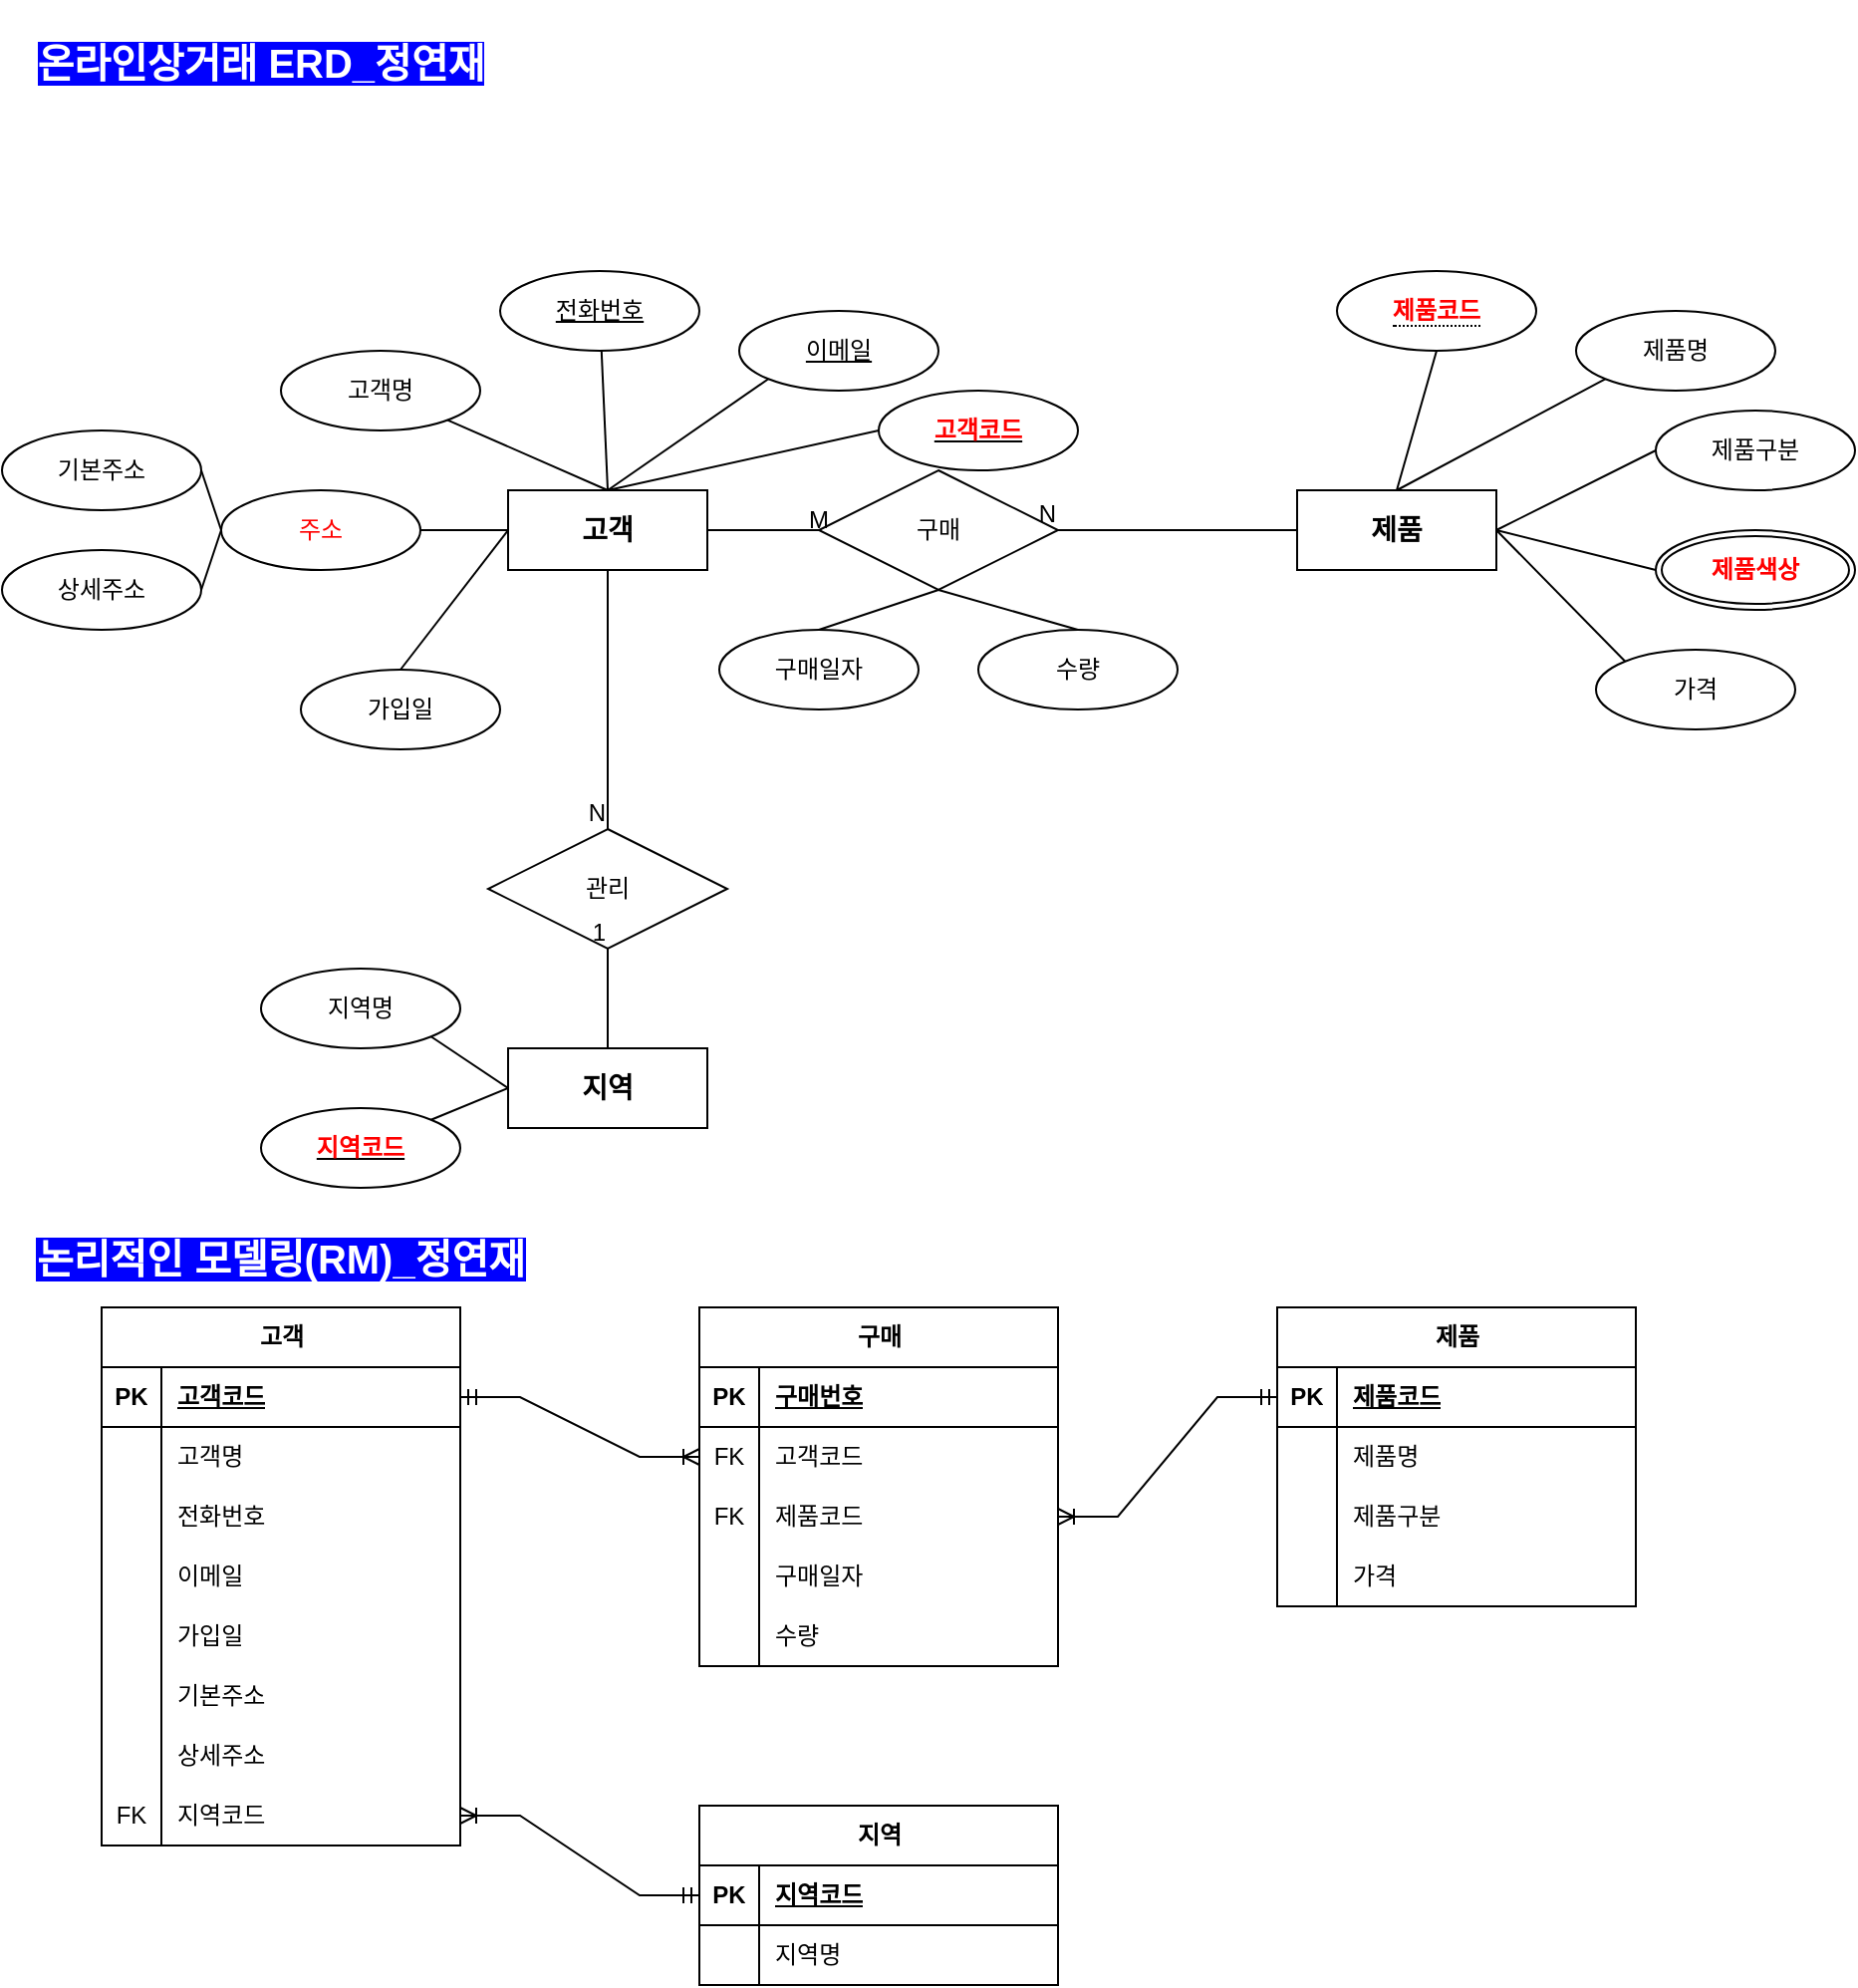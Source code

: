 <mxfile version="22.1.16" type="github">
  <diagram name="페이지-1" id="W0HY6kWPY_1lT_Q2Txw5">
    <mxGraphModel dx="1252" dy="600" grid="1" gridSize="10" guides="1" tooltips="1" connect="1" arrows="1" fold="1" page="1" pageScale="1" pageWidth="827" pageHeight="1169" math="0" shadow="0">
      <root>
        <mxCell id="0" />
        <mxCell id="1" parent="0" />
        <mxCell id="Z0NAfCsCloOLfnVxOBBv-1" value="&lt;b&gt;&lt;font style=&quot;font-size: 14px;&quot;&gt;고객&lt;/font&gt;&lt;/b&gt;" style="whiteSpace=wrap;html=1;align=center;" parent="1" vertex="1">
          <mxGeometry x="264" y="320" width="100" height="40" as="geometry" />
        </mxCell>
        <mxCell id="Z0NAfCsCloOLfnVxOBBv-2" value="상세주소" style="ellipse;whiteSpace=wrap;html=1;align=center;" parent="1" vertex="1">
          <mxGeometry x="10" y="350" width="100" height="40" as="geometry" />
        </mxCell>
        <mxCell id="Z0NAfCsCloOLfnVxOBBv-4" value="고객명" style="ellipse;whiteSpace=wrap;html=1;align=center;" parent="1" vertex="1">
          <mxGeometry x="150" y="250" width="100" height="40" as="geometry" />
        </mxCell>
        <mxCell id="Z0NAfCsCloOLfnVxOBBv-5" value="&lt;font color=&quot;#ff0000&quot;&gt;주소&lt;/font&gt;" style="ellipse;whiteSpace=wrap;html=1;align=center;" parent="1" vertex="1">
          <mxGeometry x="120" y="320" width="100" height="40" as="geometry" />
        </mxCell>
        <mxCell id="Z0NAfCsCloOLfnVxOBBv-6" value="기본주소" style="ellipse;whiteSpace=wrap;html=1;align=center;" parent="1" vertex="1">
          <mxGeometry x="10" y="290" width="100" height="40" as="geometry" />
        </mxCell>
        <mxCell id="Z0NAfCsCloOLfnVxOBBv-8" value="지역명" style="ellipse;whiteSpace=wrap;html=1;align=center;" parent="1" vertex="1">
          <mxGeometry x="140" y="560" width="100" height="40" as="geometry" />
        </mxCell>
        <mxCell id="Z0NAfCsCloOLfnVxOBBv-9" value="제품명" style="ellipse;whiteSpace=wrap;html=1;align=center;" parent="1" vertex="1">
          <mxGeometry x="800" y="230" width="100" height="40" as="geometry" />
        </mxCell>
        <mxCell id="Z0NAfCsCloOLfnVxOBBv-10" value="제품구분" style="ellipse;whiteSpace=wrap;html=1;align=center;" parent="1" vertex="1">
          <mxGeometry x="840" y="280" width="100" height="40" as="geometry" />
        </mxCell>
        <mxCell id="Z0NAfCsCloOLfnVxOBBv-11" value="가격" style="ellipse;whiteSpace=wrap;html=1;align=center;" parent="1" vertex="1">
          <mxGeometry x="810" y="400" width="100" height="40" as="geometry" />
        </mxCell>
        <mxCell id="Z0NAfCsCloOLfnVxOBBv-12" value="가입일" style="ellipse;whiteSpace=wrap;html=1;align=center;" parent="1" vertex="1">
          <mxGeometry x="160" y="410" width="100" height="40" as="geometry" />
        </mxCell>
        <mxCell id="Z0NAfCsCloOLfnVxOBBv-14" value="&lt;b&gt;&lt;font style=&quot;font-size: 14px;&quot;&gt;제품&lt;/font&gt;&lt;/b&gt;" style="whiteSpace=wrap;html=1;align=center;" parent="1" vertex="1">
          <mxGeometry x="660" y="320" width="100" height="40" as="geometry" />
        </mxCell>
        <mxCell id="Z0NAfCsCloOLfnVxOBBv-15" value="&lt;b&gt;&lt;font style=&quot;font-size: 14px;&quot;&gt;지역&lt;/font&gt;&lt;/b&gt;" style="whiteSpace=wrap;html=1;align=center;" parent="1" vertex="1">
          <mxGeometry x="264" y="600" width="100" height="40" as="geometry" />
        </mxCell>
        <mxCell id="Z0NAfCsCloOLfnVxOBBv-16" value="전화번호" style="ellipse;whiteSpace=wrap;html=1;align=center;fontStyle=4;" parent="1" vertex="1">
          <mxGeometry x="260" y="210" width="100" height="40" as="geometry" />
        </mxCell>
        <mxCell id="Z0NAfCsCloOLfnVxOBBv-17" value="이메일" style="ellipse;whiteSpace=wrap;html=1;align=center;fontStyle=4;" parent="1" vertex="1">
          <mxGeometry x="380" y="230" width="100" height="40" as="geometry" />
        </mxCell>
        <mxCell id="Z0NAfCsCloOLfnVxOBBv-18" value="&lt;font color=&quot;#ff0000&quot;&gt;&lt;b&gt;고객코드&lt;/b&gt;&lt;/font&gt;" style="ellipse;whiteSpace=wrap;html=1;align=center;fontStyle=4;" parent="1" vertex="1">
          <mxGeometry x="450" y="270" width="100" height="40" as="geometry" />
        </mxCell>
        <mxCell id="Z0NAfCsCloOLfnVxOBBv-19" value="&lt;font color=&quot;#ff0000&quot;&gt;&lt;b&gt;지역코드&lt;/b&gt;&lt;/font&gt;" style="ellipse;whiteSpace=wrap;html=1;align=center;fontStyle=4;" parent="1" vertex="1">
          <mxGeometry x="140" y="630" width="100" height="40" as="geometry" />
        </mxCell>
        <mxCell id="Z0NAfCsCloOLfnVxOBBv-22" value="&lt;font color=&quot;#ff0000&quot;&gt;&lt;b&gt;제품색상&lt;/b&gt;&lt;/font&gt;" style="ellipse;shape=doubleEllipse;margin=3;whiteSpace=wrap;html=1;align=center;" parent="1" vertex="1">
          <mxGeometry x="840" y="340" width="100" height="40" as="geometry" />
        </mxCell>
        <mxCell id="Z0NAfCsCloOLfnVxOBBv-23" value="" style="endArrow=none;html=1;rounded=0;entryX=0.5;entryY=0;entryDx=0;entryDy=0;" parent="1" source="Z0NAfCsCloOLfnVxOBBv-4" target="Z0NAfCsCloOLfnVxOBBv-1" edge="1">
          <mxGeometry relative="1" as="geometry">
            <mxPoint x="210" y="288.46" as="sourcePoint" />
            <mxPoint x="370" y="288.46" as="targetPoint" />
          </mxGeometry>
        </mxCell>
        <mxCell id="Z0NAfCsCloOLfnVxOBBv-24" value="" style="endArrow=none;html=1;rounded=0;entryX=0.5;entryY=0;entryDx=0;entryDy=0;" parent="1" source="Z0NAfCsCloOLfnVxOBBv-16" target="Z0NAfCsCloOLfnVxOBBv-1" edge="1">
          <mxGeometry relative="1" as="geometry">
            <mxPoint x="300" y="510" as="sourcePoint" />
            <mxPoint x="390" y="150" as="targetPoint" />
          </mxGeometry>
        </mxCell>
        <mxCell id="Z0NAfCsCloOLfnVxOBBv-25" value="" style="endArrow=none;html=1;rounded=0;entryX=0.5;entryY=0;entryDx=0;entryDy=0;exitX=0;exitY=1;exitDx=0;exitDy=0;" parent="1" source="Z0NAfCsCloOLfnVxOBBv-17" target="Z0NAfCsCloOLfnVxOBBv-1" edge="1">
          <mxGeometry relative="1" as="geometry">
            <mxPoint x="370" y="640" as="sourcePoint" />
            <mxPoint x="530" y="640" as="targetPoint" />
          </mxGeometry>
        </mxCell>
        <mxCell id="Z0NAfCsCloOLfnVxOBBv-26" value="" style="endArrow=none;html=1;rounded=0;entryX=0.5;entryY=0;entryDx=0;entryDy=0;exitX=0;exitY=0.5;exitDx=0;exitDy=0;" parent="1" source="Z0NAfCsCloOLfnVxOBBv-18" target="Z0NAfCsCloOLfnVxOBBv-1" edge="1">
          <mxGeometry relative="1" as="geometry">
            <mxPoint x="380" y="650" as="sourcePoint" />
            <mxPoint x="540" y="650" as="targetPoint" />
          </mxGeometry>
        </mxCell>
        <mxCell id="Z0NAfCsCloOLfnVxOBBv-28" value="" style="endArrow=none;html=1;rounded=0;entryX=0;entryY=0.5;entryDx=0;entryDy=0;exitX=1;exitY=0.5;exitDx=0;exitDy=0;" parent="1" source="Z0NAfCsCloOLfnVxOBBv-5" target="Z0NAfCsCloOLfnVxOBBv-1" edge="1">
          <mxGeometry relative="1" as="geometry">
            <mxPoint x="400" y="670" as="sourcePoint" />
            <mxPoint x="560" y="670" as="targetPoint" />
          </mxGeometry>
        </mxCell>
        <mxCell id="Z0NAfCsCloOLfnVxOBBv-30" value="" style="endArrow=none;html=1;rounded=0;entryX=0;entryY=0.5;entryDx=0;entryDy=0;exitX=0.5;exitY=0;exitDx=0;exitDy=0;" parent="1" source="Z0NAfCsCloOLfnVxOBBv-12" target="Z0NAfCsCloOLfnVxOBBv-1" edge="1">
          <mxGeometry relative="1" as="geometry">
            <mxPoint x="420" y="690" as="sourcePoint" />
            <mxPoint x="580" y="690" as="targetPoint" />
          </mxGeometry>
        </mxCell>
        <mxCell id="Z0NAfCsCloOLfnVxOBBv-31" value="" style="endArrow=none;html=1;rounded=0;entryX=0;entryY=0.5;entryDx=0;entryDy=0;exitX=1;exitY=0.5;exitDx=0;exitDy=0;" parent="1" source="Z0NAfCsCloOLfnVxOBBv-6" target="Z0NAfCsCloOLfnVxOBBv-5" edge="1">
          <mxGeometry relative="1" as="geometry">
            <mxPoint x="430" y="700" as="sourcePoint" />
            <mxPoint x="590" y="700" as="targetPoint" />
          </mxGeometry>
        </mxCell>
        <mxCell id="Z0NAfCsCloOLfnVxOBBv-32" value="" style="endArrow=none;html=1;rounded=0;entryX=0;entryY=0.5;entryDx=0;entryDy=0;exitX=1;exitY=0.5;exitDx=0;exitDy=0;" parent="1" source="Z0NAfCsCloOLfnVxOBBv-2" target="Z0NAfCsCloOLfnVxOBBv-5" edge="1">
          <mxGeometry relative="1" as="geometry">
            <mxPoint x="440" y="710" as="sourcePoint" />
            <mxPoint x="600" y="710" as="targetPoint" />
          </mxGeometry>
        </mxCell>
        <mxCell id="Z0NAfCsCloOLfnVxOBBv-33" value="" style="endArrow=none;html=1;rounded=0;entryX=0;entryY=0.5;entryDx=0;entryDy=0;exitX=1;exitY=1;exitDx=0;exitDy=0;" parent="1" source="Z0NAfCsCloOLfnVxOBBv-8" target="Z0NAfCsCloOLfnVxOBBv-15" edge="1">
          <mxGeometry relative="1" as="geometry">
            <mxPoint x="450" y="720" as="sourcePoint" />
            <mxPoint x="610" y="720" as="targetPoint" />
          </mxGeometry>
        </mxCell>
        <mxCell id="Z0NAfCsCloOLfnVxOBBv-34" value="" style="endArrow=none;html=1;rounded=0;entryX=0;entryY=0.5;entryDx=0;entryDy=0;exitX=1;exitY=0;exitDx=0;exitDy=0;" parent="1" source="Z0NAfCsCloOLfnVxOBBv-19" target="Z0NAfCsCloOLfnVxOBBv-15" edge="1">
          <mxGeometry relative="1" as="geometry">
            <mxPoint x="460" y="730" as="sourcePoint" />
            <mxPoint x="620" y="730" as="targetPoint" />
          </mxGeometry>
        </mxCell>
        <mxCell id="Z0NAfCsCloOLfnVxOBBv-36" value="" style="endArrow=none;html=1;rounded=0;entryX=1;entryY=0.5;entryDx=0;entryDy=0;exitX=0;exitY=0;exitDx=0;exitDy=0;" parent="1" source="Z0NAfCsCloOLfnVxOBBv-11" target="Z0NAfCsCloOLfnVxOBBv-14" edge="1">
          <mxGeometry relative="1" as="geometry">
            <mxPoint x="480" y="750" as="sourcePoint" />
            <mxPoint x="640" y="750" as="targetPoint" />
          </mxGeometry>
        </mxCell>
        <mxCell id="Z0NAfCsCloOLfnVxOBBv-37" value="" style="endArrow=none;html=1;rounded=0;entryX=1;entryY=0.5;entryDx=0;entryDy=0;exitX=0;exitY=0.5;exitDx=0;exitDy=0;" parent="1" source="Z0NAfCsCloOLfnVxOBBv-22" target="Z0NAfCsCloOLfnVxOBBv-14" edge="1">
          <mxGeometry relative="1" as="geometry">
            <mxPoint x="490" y="760" as="sourcePoint" />
            <mxPoint x="650" y="760" as="targetPoint" />
          </mxGeometry>
        </mxCell>
        <mxCell id="Z0NAfCsCloOLfnVxOBBv-38" value="" style="endArrow=none;html=1;rounded=0;entryX=1;entryY=0.5;entryDx=0;entryDy=0;exitX=0;exitY=0.5;exitDx=0;exitDy=0;" parent="1" source="Z0NAfCsCloOLfnVxOBBv-10" target="Z0NAfCsCloOLfnVxOBBv-14" edge="1">
          <mxGeometry relative="1" as="geometry">
            <mxPoint x="500" y="770" as="sourcePoint" />
            <mxPoint x="660" y="770" as="targetPoint" />
          </mxGeometry>
        </mxCell>
        <mxCell id="Z0NAfCsCloOLfnVxOBBv-39" value="" style="endArrow=none;html=1;rounded=0;entryX=0.5;entryY=0;entryDx=0;entryDy=0;exitX=0;exitY=1;exitDx=0;exitDy=0;" parent="1" source="Z0NAfCsCloOLfnVxOBBv-9" target="Z0NAfCsCloOLfnVxOBBv-14" edge="1">
          <mxGeometry relative="1" as="geometry">
            <mxPoint x="510" y="780" as="sourcePoint" />
            <mxPoint x="670" y="780" as="targetPoint" />
          </mxGeometry>
        </mxCell>
        <mxCell id="Z0NAfCsCloOLfnVxOBBv-41" value="" style="endArrow=none;html=1;rounded=0;entryX=0.5;entryY=0;entryDx=0;entryDy=0;exitX=0.5;exitY=1;exitDx=0;exitDy=0;" parent="1" source="Z0NAfCsCloOLfnVxOBBv-45" target="Z0NAfCsCloOLfnVxOBBv-14" edge="1">
          <mxGeometry relative="1" as="geometry">
            <mxPoint x="520" y="520" as="sourcePoint" />
            <mxPoint x="690" y="800" as="targetPoint" />
          </mxGeometry>
        </mxCell>
        <mxCell id="Z0NAfCsCloOLfnVxOBBv-45" value="&lt;span style=&quot;border-bottom: 1px dotted&quot;&gt;&lt;font color=&quot;#ff0000&quot;&gt;&lt;b&gt;제품코드&lt;/b&gt;&lt;/font&gt;&lt;/span&gt;" style="ellipse;whiteSpace=wrap;html=1;align=center;" parent="1" vertex="1">
          <mxGeometry x="680" y="210" width="100" height="40" as="geometry" />
        </mxCell>
        <mxCell id="Z0NAfCsCloOLfnVxOBBv-46" value="관리" style="shape=rhombus;perimeter=rhombusPerimeter;whiteSpace=wrap;html=1;align=center;" parent="1" vertex="1">
          <mxGeometry x="254" y="490" width="120" height="60" as="geometry" />
        </mxCell>
        <mxCell id="Z0NAfCsCloOLfnVxOBBv-47" value="구매" style="shape=rhombus;perimeter=rhombusPerimeter;whiteSpace=wrap;html=1;align=center;" parent="1" vertex="1">
          <mxGeometry x="420" y="310" width="120" height="60" as="geometry" />
        </mxCell>
        <mxCell id="Z0NAfCsCloOLfnVxOBBv-49" value="수량" style="ellipse;whiteSpace=wrap;html=1;align=center;" parent="1" vertex="1">
          <mxGeometry x="500" y="390" width="100" height="40" as="geometry" />
        </mxCell>
        <mxCell id="Z0NAfCsCloOLfnVxOBBv-50" value="구매일자" style="ellipse;whiteSpace=wrap;html=1;align=center;" parent="1" vertex="1">
          <mxGeometry x="370" y="390" width="100" height="40" as="geometry" />
        </mxCell>
        <mxCell id="Z0NAfCsCloOLfnVxOBBv-51" value="" style="endArrow=none;html=1;rounded=0;entryX=0.5;entryY=1;entryDx=0;entryDy=0;exitX=0.5;exitY=0;exitDx=0;exitDy=0;" parent="1" source="Z0NAfCsCloOLfnVxOBBv-15" target="Z0NAfCsCloOLfnVxOBBv-46" edge="1">
          <mxGeometry relative="1" as="geometry">
            <mxPoint x="180" y="579.23" as="sourcePoint" />
            <mxPoint x="340" y="579.23" as="targetPoint" />
          </mxGeometry>
        </mxCell>
        <mxCell id="Z0NAfCsCloOLfnVxOBBv-52" value="1" style="resizable=0;html=1;whiteSpace=wrap;align=right;verticalAlign=bottom;" parent="Z0NAfCsCloOLfnVxOBBv-51" connectable="0" vertex="1">
          <mxGeometry x="1" relative="1" as="geometry" />
        </mxCell>
        <mxCell id="Z0NAfCsCloOLfnVxOBBv-53" value="" style="endArrow=none;html=1;rounded=0;exitX=0.5;exitY=1;exitDx=0;exitDy=0;entryX=0.5;entryY=0;entryDx=0;entryDy=0;" parent="1" source="Z0NAfCsCloOLfnVxOBBv-1" target="Z0NAfCsCloOLfnVxOBBv-46" edge="1">
          <mxGeometry relative="1" as="geometry">
            <mxPoint x="330" y="460" as="sourcePoint" />
            <mxPoint x="490" y="460" as="targetPoint" />
          </mxGeometry>
        </mxCell>
        <mxCell id="Z0NAfCsCloOLfnVxOBBv-54" value="N" style="resizable=0;html=1;whiteSpace=wrap;align=right;verticalAlign=bottom;" parent="Z0NAfCsCloOLfnVxOBBv-53" connectable="0" vertex="1">
          <mxGeometry x="1" relative="1" as="geometry" />
        </mxCell>
        <mxCell id="Z0NAfCsCloOLfnVxOBBv-59" value="" style="endArrow=none;html=1;rounded=0;entryX=0.5;entryY=0;entryDx=0;entryDy=0;exitX=0.5;exitY=1;exitDx=0;exitDy=0;" parent="1" source="Z0NAfCsCloOLfnVxOBBv-47" target="Z0NAfCsCloOLfnVxOBBv-50" edge="1">
          <mxGeometry relative="1" as="geometry">
            <mxPoint x="330" y="460" as="sourcePoint" />
            <mxPoint x="490" y="460" as="targetPoint" />
          </mxGeometry>
        </mxCell>
        <mxCell id="Z0NAfCsCloOLfnVxOBBv-60" value="" style="endArrow=none;html=1;rounded=0;entryX=0.5;entryY=0;entryDx=0;entryDy=0;exitX=0.5;exitY=1;exitDx=0;exitDy=0;" parent="1" source="Z0NAfCsCloOLfnVxOBBv-47" target="Z0NAfCsCloOLfnVxOBBv-49" edge="1">
          <mxGeometry relative="1" as="geometry">
            <mxPoint x="330" y="460" as="sourcePoint" />
            <mxPoint x="490" y="460" as="targetPoint" />
          </mxGeometry>
        </mxCell>
        <mxCell id="Z0NAfCsCloOLfnVxOBBv-62" value="" style="endArrow=none;html=1;rounded=0;entryX=1;entryY=0.5;entryDx=0;entryDy=0;exitX=0;exitY=0.5;exitDx=0;exitDy=0;" parent="1" source="Z0NAfCsCloOLfnVxOBBv-14" target="Z0NAfCsCloOLfnVxOBBv-47" edge="1">
          <mxGeometry relative="1" as="geometry">
            <mxPoint x="330" y="460" as="sourcePoint" />
            <mxPoint x="490" y="460" as="targetPoint" />
          </mxGeometry>
        </mxCell>
        <mxCell id="Z0NAfCsCloOLfnVxOBBv-63" value="N" style="resizable=0;html=1;whiteSpace=wrap;align=right;verticalAlign=bottom;" parent="Z0NAfCsCloOLfnVxOBBv-62" connectable="0" vertex="1">
          <mxGeometry x="1" relative="1" as="geometry" />
        </mxCell>
        <mxCell id="Z0NAfCsCloOLfnVxOBBv-64" value="" style="endArrow=none;html=1;rounded=0;entryX=0;entryY=0.5;entryDx=0;entryDy=0;exitX=1;exitY=0.5;exitDx=0;exitDy=0;" parent="1" source="Z0NAfCsCloOLfnVxOBBv-1" target="Z0NAfCsCloOLfnVxOBBv-47" edge="1">
          <mxGeometry relative="1" as="geometry">
            <mxPoint x="330" y="460" as="sourcePoint" />
            <mxPoint x="490" y="460" as="targetPoint" />
          </mxGeometry>
        </mxCell>
        <mxCell id="Z0NAfCsCloOLfnVxOBBv-65" value="M" style="text;html=1;strokeColor=none;fillColor=none;align=center;verticalAlign=middle;whiteSpace=wrap;rounded=0;" parent="1" vertex="1">
          <mxGeometry x="390" y="320" width="60" height="30" as="geometry" />
        </mxCell>
        <mxCell id="Z0NAfCsCloOLfnVxOBBv-66" value="&lt;h1&gt;&lt;b&gt;&lt;font color=&quot;#ffffff&quot; style=&quot;font-size: 20px; background-color: rgb(0, 0, 255);&quot;&gt;온라인상거래 ERD_정연재&lt;/font&gt;&lt;/b&gt;&lt;/h1&gt;" style="text;html=1;strokeColor=none;fillColor=none;align=center;verticalAlign=middle;whiteSpace=wrap;rounded=0;" parent="1" vertex="1">
          <mxGeometry x="10" y="90" width="260" height="30" as="geometry" />
        </mxCell>
        <mxCell id="7VgJ6AySHgCxZ6vTlQRp-1" value="고객" style="shape=table;startSize=30;container=1;collapsible=1;childLayout=tableLayout;fixedRows=1;rowLines=0;fontStyle=1;align=center;resizeLast=1;html=1;" vertex="1" parent="1">
          <mxGeometry x="60" y="730" width="180" height="270" as="geometry" />
        </mxCell>
        <mxCell id="7VgJ6AySHgCxZ6vTlQRp-2" value="" style="shape=tableRow;horizontal=0;startSize=0;swimlaneHead=0;swimlaneBody=0;fillColor=none;collapsible=0;dropTarget=0;points=[[0,0.5],[1,0.5]];portConstraint=eastwest;top=0;left=0;right=0;bottom=1;" vertex="1" parent="7VgJ6AySHgCxZ6vTlQRp-1">
          <mxGeometry y="30" width="180" height="30" as="geometry" />
        </mxCell>
        <mxCell id="7VgJ6AySHgCxZ6vTlQRp-3" value="PK" style="shape=partialRectangle;connectable=0;fillColor=none;top=0;left=0;bottom=0;right=0;fontStyle=1;overflow=hidden;whiteSpace=wrap;html=1;" vertex="1" parent="7VgJ6AySHgCxZ6vTlQRp-2">
          <mxGeometry width="30" height="30" as="geometry">
            <mxRectangle width="30" height="30" as="alternateBounds" />
          </mxGeometry>
        </mxCell>
        <mxCell id="7VgJ6AySHgCxZ6vTlQRp-4" value="고객코드" style="shape=partialRectangle;connectable=0;fillColor=none;top=0;left=0;bottom=0;right=0;align=left;spacingLeft=6;fontStyle=5;overflow=hidden;whiteSpace=wrap;html=1;" vertex="1" parent="7VgJ6AySHgCxZ6vTlQRp-2">
          <mxGeometry x="30" width="150" height="30" as="geometry">
            <mxRectangle width="150" height="30" as="alternateBounds" />
          </mxGeometry>
        </mxCell>
        <mxCell id="7VgJ6AySHgCxZ6vTlQRp-5" value="" style="shape=tableRow;horizontal=0;startSize=0;swimlaneHead=0;swimlaneBody=0;fillColor=none;collapsible=0;dropTarget=0;points=[[0,0.5],[1,0.5]];portConstraint=eastwest;top=0;left=0;right=0;bottom=0;" vertex="1" parent="7VgJ6AySHgCxZ6vTlQRp-1">
          <mxGeometry y="60" width="180" height="30" as="geometry" />
        </mxCell>
        <mxCell id="7VgJ6AySHgCxZ6vTlQRp-6" value="" style="shape=partialRectangle;connectable=0;fillColor=none;top=0;left=0;bottom=0;right=0;editable=1;overflow=hidden;whiteSpace=wrap;html=1;" vertex="1" parent="7VgJ6AySHgCxZ6vTlQRp-5">
          <mxGeometry width="30" height="30" as="geometry">
            <mxRectangle width="30" height="30" as="alternateBounds" />
          </mxGeometry>
        </mxCell>
        <mxCell id="7VgJ6AySHgCxZ6vTlQRp-7" value="고객명" style="shape=partialRectangle;connectable=0;fillColor=none;top=0;left=0;bottom=0;right=0;align=left;spacingLeft=6;overflow=hidden;whiteSpace=wrap;html=1;" vertex="1" parent="7VgJ6AySHgCxZ6vTlQRp-5">
          <mxGeometry x="30" width="150" height="30" as="geometry">
            <mxRectangle width="150" height="30" as="alternateBounds" />
          </mxGeometry>
        </mxCell>
        <mxCell id="7VgJ6AySHgCxZ6vTlQRp-8" value="" style="shape=tableRow;horizontal=0;startSize=0;swimlaneHead=0;swimlaneBody=0;fillColor=none;collapsible=0;dropTarget=0;points=[[0,0.5],[1,0.5]];portConstraint=eastwest;top=0;left=0;right=0;bottom=0;" vertex="1" parent="7VgJ6AySHgCxZ6vTlQRp-1">
          <mxGeometry y="90" width="180" height="30" as="geometry" />
        </mxCell>
        <mxCell id="7VgJ6AySHgCxZ6vTlQRp-9" value="" style="shape=partialRectangle;connectable=0;fillColor=none;top=0;left=0;bottom=0;right=0;editable=1;overflow=hidden;whiteSpace=wrap;html=1;" vertex="1" parent="7VgJ6AySHgCxZ6vTlQRp-8">
          <mxGeometry width="30" height="30" as="geometry">
            <mxRectangle width="30" height="30" as="alternateBounds" />
          </mxGeometry>
        </mxCell>
        <mxCell id="7VgJ6AySHgCxZ6vTlQRp-10" value="전화번호" style="shape=partialRectangle;connectable=0;fillColor=none;top=0;left=0;bottom=0;right=0;align=left;spacingLeft=6;overflow=hidden;whiteSpace=wrap;html=1;" vertex="1" parent="7VgJ6AySHgCxZ6vTlQRp-8">
          <mxGeometry x="30" width="150" height="30" as="geometry">
            <mxRectangle width="150" height="30" as="alternateBounds" />
          </mxGeometry>
        </mxCell>
        <mxCell id="7VgJ6AySHgCxZ6vTlQRp-11" value="" style="shape=tableRow;horizontal=0;startSize=0;swimlaneHead=0;swimlaneBody=0;fillColor=none;collapsible=0;dropTarget=0;points=[[0,0.5],[1,0.5]];portConstraint=eastwest;top=0;left=0;right=0;bottom=0;" vertex="1" parent="7VgJ6AySHgCxZ6vTlQRp-1">
          <mxGeometry y="120" width="180" height="30" as="geometry" />
        </mxCell>
        <mxCell id="7VgJ6AySHgCxZ6vTlQRp-12" value="" style="shape=partialRectangle;connectable=0;fillColor=none;top=0;left=0;bottom=0;right=0;editable=1;overflow=hidden;whiteSpace=wrap;html=1;" vertex="1" parent="7VgJ6AySHgCxZ6vTlQRp-11">
          <mxGeometry width="30" height="30" as="geometry">
            <mxRectangle width="30" height="30" as="alternateBounds" />
          </mxGeometry>
        </mxCell>
        <mxCell id="7VgJ6AySHgCxZ6vTlQRp-13" value="이메일" style="shape=partialRectangle;connectable=0;fillColor=none;top=0;left=0;bottom=0;right=0;align=left;spacingLeft=6;overflow=hidden;whiteSpace=wrap;html=1;" vertex="1" parent="7VgJ6AySHgCxZ6vTlQRp-11">
          <mxGeometry x="30" width="150" height="30" as="geometry">
            <mxRectangle width="150" height="30" as="alternateBounds" />
          </mxGeometry>
        </mxCell>
        <mxCell id="7VgJ6AySHgCxZ6vTlQRp-14" value="" style="shape=tableRow;horizontal=0;startSize=0;swimlaneHead=0;swimlaneBody=0;fillColor=none;collapsible=0;dropTarget=0;points=[[0,0.5],[1,0.5]];portConstraint=eastwest;top=0;left=0;right=0;bottom=0;" vertex="1" parent="7VgJ6AySHgCxZ6vTlQRp-1">
          <mxGeometry y="150" width="180" height="30" as="geometry" />
        </mxCell>
        <mxCell id="7VgJ6AySHgCxZ6vTlQRp-15" value="" style="shape=partialRectangle;connectable=0;fillColor=none;top=0;left=0;bottom=0;right=0;editable=1;overflow=hidden;whiteSpace=wrap;html=1;" vertex="1" parent="7VgJ6AySHgCxZ6vTlQRp-14">
          <mxGeometry width="30" height="30" as="geometry">
            <mxRectangle width="30" height="30" as="alternateBounds" />
          </mxGeometry>
        </mxCell>
        <mxCell id="7VgJ6AySHgCxZ6vTlQRp-16" value="가입일" style="shape=partialRectangle;connectable=0;fillColor=none;top=0;left=0;bottom=0;right=0;align=left;spacingLeft=6;overflow=hidden;whiteSpace=wrap;html=1;" vertex="1" parent="7VgJ6AySHgCxZ6vTlQRp-14">
          <mxGeometry x="30" width="150" height="30" as="geometry">
            <mxRectangle width="150" height="30" as="alternateBounds" />
          </mxGeometry>
        </mxCell>
        <mxCell id="7VgJ6AySHgCxZ6vTlQRp-17" value="" style="shape=tableRow;horizontal=0;startSize=0;swimlaneHead=0;swimlaneBody=0;fillColor=none;collapsible=0;dropTarget=0;points=[[0,0.5],[1,0.5]];portConstraint=eastwest;top=0;left=0;right=0;bottom=0;" vertex="1" parent="7VgJ6AySHgCxZ6vTlQRp-1">
          <mxGeometry y="180" width="180" height="30" as="geometry" />
        </mxCell>
        <mxCell id="7VgJ6AySHgCxZ6vTlQRp-18" value="" style="shape=partialRectangle;connectable=0;fillColor=none;top=0;left=0;bottom=0;right=0;editable=1;overflow=hidden;whiteSpace=wrap;html=1;" vertex="1" parent="7VgJ6AySHgCxZ6vTlQRp-17">
          <mxGeometry width="30" height="30" as="geometry">
            <mxRectangle width="30" height="30" as="alternateBounds" />
          </mxGeometry>
        </mxCell>
        <mxCell id="7VgJ6AySHgCxZ6vTlQRp-19" value="기본주소" style="shape=partialRectangle;connectable=0;fillColor=none;top=0;left=0;bottom=0;right=0;align=left;spacingLeft=6;overflow=hidden;whiteSpace=wrap;html=1;" vertex="1" parent="7VgJ6AySHgCxZ6vTlQRp-17">
          <mxGeometry x="30" width="150" height="30" as="geometry">
            <mxRectangle width="150" height="30" as="alternateBounds" />
          </mxGeometry>
        </mxCell>
        <mxCell id="7VgJ6AySHgCxZ6vTlQRp-20" value="" style="shape=tableRow;horizontal=0;startSize=0;swimlaneHead=0;swimlaneBody=0;fillColor=none;collapsible=0;dropTarget=0;points=[[0,0.5],[1,0.5]];portConstraint=eastwest;top=0;left=0;right=0;bottom=0;" vertex="1" parent="7VgJ6AySHgCxZ6vTlQRp-1">
          <mxGeometry y="210" width="180" height="30" as="geometry" />
        </mxCell>
        <mxCell id="7VgJ6AySHgCxZ6vTlQRp-21" value="" style="shape=partialRectangle;connectable=0;fillColor=none;top=0;left=0;bottom=0;right=0;editable=1;overflow=hidden;whiteSpace=wrap;html=1;" vertex="1" parent="7VgJ6AySHgCxZ6vTlQRp-20">
          <mxGeometry width="30" height="30" as="geometry">
            <mxRectangle width="30" height="30" as="alternateBounds" />
          </mxGeometry>
        </mxCell>
        <mxCell id="7VgJ6AySHgCxZ6vTlQRp-22" value="상세주소" style="shape=partialRectangle;connectable=0;fillColor=none;top=0;left=0;bottom=0;right=0;align=left;spacingLeft=6;overflow=hidden;whiteSpace=wrap;html=1;" vertex="1" parent="7VgJ6AySHgCxZ6vTlQRp-20">
          <mxGeometry x="30" width="150" height="30" as="geometry">
            <mxRectangle width="150" height="30" as="alternateBounds" />
          </mxGeometry>
        </mxCell>
        <mxCell id="7VgJ6AySHgCxZ6vTlQRp-90" value="" style="shape=tableRow;horizontal=0;startSize=0;swimlaneHead=0;swimlaneBody=0;fillColor=none;collapsible=0;dropTarget=0;points=[[0,0.5],[1,0.5]];portConstraint=eastwest;top=0;left=0;right=0;bottom=0;" vertex="1" parent="7VgJ6AySHgCxZ6vTlQRp-1">
          <mxGeometry y="240" width="180" height="30" as="geometry" />
        </mxCell>
        <mxCell id="7VgJ6AySHgCxZ6vTlQRp-91" value="FK" style="shape=partialRectangle;connectable=0;fillColor=none;top=0;left=0;bottom=0;right=0;editable=1;overflow=hidden;whiteSpace=wrap;html=1;" vertex="1" parent="7VgJ6AySHgCxZ6vTlQRp-90">
          <mxGeometry width="30" height="30" as="geometry">
            <mxRectangle width="30" height="30" as="alternateBounds" />
          </mxGeometry>
        </mxCell>
        <mxCell id="7VgJ6AySHgCxZ6vTlQRp-92" value="지역코드" style="shape=partialRectangle;connectable=0;fillColor=none;top=0;left=0;bottom=0;right=0;align=left;spacingLeft=6;overflow=hidden;whiteSpace=wrap;html=1;" vertex="1" parent="7VgJ6AySHgCxZ6vTlQRp-90">
          <mxGeometry x="30" width="150" height="30" as="geometry">
            <mxRectangle width="150" height="30" as="alternateBounds" />
          </mxGeometry>
        </mxCell>
        <mxCell id="7VgJ6AySHgCxZ6vTlQRp-23" value="제품" style="shape=table;startSize=30;container=1;collapsible=1;childLayout=tableLayout;fixedRows=1;rowLines=0;fontStyle=1;align=center;resizeLast=1;html=1;" vertex="1" parent="1">
          <mxGeometry x="650" y="730" width="180" height="150" as="geometry" />
        </mxCell>
        <mxCell id="7VgJ6AySHgCxZ6vTlQRp-24" value="" style="shape=tableRow;horizontal=0;startSize=0;swimlaneHead=0;swimlaneBody=0;fillColor=none;collapsible=0;dropTarget=0;points=[[0,0.5],[1,0.5]];portConstraint=eastwest;top=0;left=0;right=0;bottom=1;" vertex="1" parent="7VgJ6AySHgCxZ6vTlQRp-23">
          <mxGeometry y="30" width="180" height="30" as="geometry" />
        </mxCell>
        <mxCell id="7VgJ6AySHgCxZ6vTlQRp-25" value="PK" style="shape=partialRectangle;connectable=0;fillColor=none;top=0;left=0;bottom=0;right=0;fontStyle=1;overflow=hidden;whiteSpace=wrap;html=1;" vertex="1" parent="7VgJ6AySHgCxZ6vTlQRp-24">
          <mxGeometry width="30" height="30" as="geometry">
            <mxRectangle width="30" height="30" as="alternateBounds" />
          </mxGeometry>
        </mxCell>
        <mxCell id="7VgJ6AySHgCxZ6vTlQRp-26" value="제품코드" style="shape=partialRectangle;connectable=0;fillColor=none;top=0;left=0;bottom=0;right=0;align=left;spacingLeft=6;fontStyle=5;overflow=hidden;whiteSpace=wrap;html=1;" vertex="1" parent="7VgJ6AySHgCxZ6vTlQRp-24">
          <mxGeometry x="30" width="150" height="30" as="geometry">
            <mxRectangle width="150" height="30" as="alternateBounds" />
          </mxGeometry>
        </mxCell>
        <mxCell id="7VgJ6AySHgCxZ6vTlQRp-27" value="" style="shape=tableRow;horizontal=0;startSize=0;swimlaneHead=0;swimlaneBody=0;fillColor=none;collapsible=0;dropTarget=0;points=[[0,0.5],[1,0.5]];portConstraint=eastwest;top=0;left=0;right=0;bottom=0;" vertex="1" parent="7VgJ6AySHgCxZ6vTlQRp-23">
          <mxGeometry y="60" width="180" height="30" as="geometry" />
        </mxCell>
        <mxCell id="7VgJ6AySHgCxZ6vTlQRp-28" value="" style="shape=partialRectangle;connectable=0;fillColor=none;top=0;left=0;bottom=0;right=0;editable=1;overflow=hidden;whiteSpace=wrap;html=1;" vertex="1" parent="7VgJ6AySHgCxZ6vTlQRp-27">
          <mxGeometry width="30" height="30" as="geometry">
            <mxRectangle width="30" height="30" as="alternateBounds" />
          </mxGeometry>
        </mxCell>
        <mxCell id="7VgJ6AySHgCxZ6vTlQRp-29" value="제품명" style="shape=partialRectangle;connectable=0;fillColor=none;top=0;left=0;bottom=0;right=0;align=left;spacingLeft=6;overflow=hidden;whiteSpace=wrap;html=1;" vertex="1" parent="7VgJ6AySHgCxZ6vTlQRp-27">
          <mxGeometry x="30" width="150" height="30" as="geometry">
            <mxRectangle width="150" height="30" as="alternateBounds" />
          </mxGeometry>
        </mxCell>
        <mxCell id="7VgJ6AySHgCxZ6vTlQRp-30" value="" style="shape=tableRow;horizontal=0;startSize=0;swimlaneHead=0;swimlaneBody=0;fillColor=none;collapsible=0;dropTarget=0;points=[[0,0.5],[1,0.5]];portConstraint=eastwest;top=0;left=0;right=0;bottom=0;" vertex="1" parent="7VgJ6AySHgCxZ6vTlQRp-23">
          <mxGeometry y="90" width="180" height="30" as="geometry" />
        </mxCell>
        <mxCell id="7VgJ6AySHgCxZ6vTlQRp-31" value="" style="shape=partialRectangle;connectable=0;fillColor=none;top=0;left=0;bottom=0;right=0;editable=1;overflow=hidden;whiteSpace=wrap;html=1;" vertex="1" parent="7VgJ6AySHgCxZ6vTlQRp-30">
          <mxGeometry width="30" height="30" as="geometry">
            <mxRectangle width="30" height="30" as="alternateBounds" />
          </mxGeometry>
        </mxCell>
        <mxCell id="7VgJ6AySHgCxZ6vTlQRp-32" value="제품구분" style="shape=partialRectangle;connectable=0;fillColor=none;top=0;left=0;bottom=0;right=0;align=left;spacingLeft=6;overflow=hidden;whiteSpace=wrap;html=1;" vertex="1" parent="7VgJ6AySHgCxZ6vTlQRp-30">
          <mxGeometry x="30" width="150" height="30" as="geometry">
            <mxRectangle width="150" height="30" as="alternateBounds" />
          </mxGeometry>
        </mxCell>
        <mxCell id="7VgJ6AySHgCxZ6vTlQRp-36" value="" style="shape=tableRow;horizontal=0;startSize=0;swimlaneHead=0;swimlaneBody=0;fillColor=none;collapsible=0;dropTarget=0;points=[[0,0.5],[1,0.5]];portConstraint=eastwest;top=0;left=0;right=0;bottom=0;" vertex="1" parent="7VgJ6AySHgCxZ6vTlQRp-23">
          <mxGeometry y="120" width="180" height="30" as="geometry" />
        </mxCell>
        <mxCell id="7VgJ6AySHgCxZ6vTlQRp-37" value="" style="shape=partialRectangle;connectable=0;fillColor=none;top=0;left=0;bottom=0;right=0;editable=1;overflow=hidden;whiteSpace=wrap;html=1;" vertex="1" parent="7VgJ6AySHgCxZ6vTlQRp-36">
          <mxGeometry width="30" height="30" as="geometry">
            <mxRectangle width="30" height="30" as="alternateBounds" />
          </mxGeometry>
        </mxCell>
        <mxCell id="7VgJ6AySHgCxZ6vTlQRp-38" value="가격" style="shape=partialRectangle;connectable=0;fillColor=none;top=0;left=0;bottom=0;right=0;align=left;spacingLeft=6;overflow=hidden;whiteSpace=wrap;html=1;" vertex="1" parent="7VgJ6AySHgCxZ6vTlQRp-36">
          <mxGeometry x="30" width="150" height="30" as="geometry">
            <mxRectangle width="150" height="30" as="alternateBounds" />
          </mxGeometry>
        </mxCell>
        <mxCell id="7VgJ6AySHgCxZ6vTlQRp-58" value="지역" style="shape=table;startSize=30;container=1;collapsible=1;childLayout=tableLayout;fixedRows=1;rowLines=0;fontStyle=1;align=center;resizeLast=1;html=1;" vertex="1" parent="1">
          <mxGeometry x="360" y="980" width="180" height="90" as="geometry" />
        </mxCell>
        <mxCell id="7VgJ6AySHgCxZ6vTlQRp-59" value="" style="shape=tableRow;horizontal=0;startSize=0;swimlaneHead=0;swimlaneBody=0;fillColor=none;collapsible=0;dropTarget=0;points=[[0,0.5],[1,0.5]];portConstraint=eastwest;top=0;left=0;right=0;bottom=1;" vertex="1" parent="7VgJ6AySHgCxZ6vTlQRp-58">
          <mxGeometry y="30" width="180" height="30" as="geometry" />
        </mxCell>
        <mxCell id="7VgJ6AySHgCxZ6vTlQRp-60" value="PK" style="shape=partialRectangle;connectable=0;fillColor=none;top=0;left=0;bottom=0;right=0;fontStyle=1;overflow=hidden;whiteSpace=wrap;html=1;" vertex="1" parent="7VgJ6AySHgCxZ6vTlQRp-59">
          <mxGeometry width="30" height="30" as="geometry">
            <mxRectangle width="30" height="30" as="alternateBounds" />
          </mxGeometry>
        </mxCell>
        <mxCell id="7VgJ6AySHgCxZ6vTlQRp-61" value="지역코드" style="shape=partialRectangle;connectable=0;fillColor=none;top=0;left=0;bottom=0;right=0;align=left;spacingLeft=6;fontStyle=5;overflow=hidden;whiteSpace=wrap;html=1;" vertex="1" parent="7VgJ6AySHgCxZ6vTlQRp-59">
          <mxGeometry x="30" width="150" height="30" as="geometry">
            <mxRectangle width="150" height="30" as="alternateBounds" />
          </mxGeometry>
        </mxCell>
        <mxCell id="7VgJ6AySHgCxZ6vTlQRp-62" value="" style="shape=tableRow;horizontal=0;startSize=0;swimlaneHead=0;swimlaneBody=0;fillColor=none;collapsible=0;dropTarget=0;points=[[0,0.5],[1,0.5]];portConstraint=eastwest;top=0;left=0;right=0;bottom=0;" vertex="1" parent="7VgJ6AySHgCxZ6vTlQRp-58">
          <mxGeometry y="60" width="180" height="30" as="geometry" />
        </mxCell>
        <mxCell id="7VgJ6AySHgCxZ6vTlQRp-63" value="" style="shape=partialRectangle;connectable=0;fillColor=none;top=0;left=0;bottom=0;right=0;editable=1;overflow=hidden;whiteSpace=wrap;html=1;" vertex="1" parent="7VgJ6AySHgCxZ6vTlQRp-62">
          <mxGeometry width="30" height="30" as="geometry">
            <mxRectangle width="30" height="30" as="alternateBounds" />
          </mxGeometry>
        </mxCell>
        <mxCell id="7VgJ6AySHgCxZ6vTlQRp-64" value="지역명" style="shape=partialRectangle;connectable=0;fillColor=none;top=0;left=0;bottom=0;right=0;align=left;spacingLeft=6;overflow=hidden;whiteSpace=wrap;html=1;" vertex="1" parent="7VgJ6AySHgCxZ6vTlQRp-62">
          <mxGeometry x="30" width="150" height="30" as="geometry">
            <mxRectangle width="150" height="30" as="alternateBounds" />
          </mxGeometry>
        </mxCell>
        <mxCell id="7VgJ6AySHgCxZ6vTlQRp-71" value="구매" style="shape=table;startSize=30;container=1;collapsible=1;childLayout=tableLayout;fixedRows=1;rowLines=0;fontStyle=1;align=center;resizeLast=1;html=1;" vertex="1" parent="1">
          <mxGeometry x="360" y="730" width="180" height="180" as="geometry" />
        </mxCell>
        <mxCell id="7VgJ6AySHgCxZ6vTlQRp-72" value="" style="shape=tableRow;horizontal=0;startSize=0;swimlaneHead=0;swimlaneBody=0;fillColor=none;collapsible=0;dropTarget=0;points=[[0,0.5],[1,0.5]];portConstraint=eastwest;top=0;left=0;right=0;bottom=1;" vertex="1" parent="7VgJ6AySHgCxZ6vTlQRp-71">
          <mxGeometry y="30" width="180" height="30" as="geometry" />
        </mxCell>
        <mxCell id="7VgJ6AySHgCxZ6vTlQRp-73" value="PK" style="shape=partialRectangle;connectable=0;fillColor=none;top=0;left=0;bottom=0;right=0;fontStyle=1;overflow=hidden;whiteSpace=wrap;html=1;" vertex="1" parent="7VgJ6AySHgCxZ6vTlQRp-72">
          <mxGeometry width="30" height="30" as="geometry">
            <mxRectangle width="30" height="30" as="alternateBounds" />
          </mxGeometry>
        </mxCell>
        <mxCell id="7VgJ6AySHgCxZ6vTlQRp-74" value="구매번호" style="shape=partialRectangle;connectable=0;fillColor=none;top=0;left=0;bottom=0;right=0;align=left;spacingLeft=6;fontStyle=5;overflow=hidden;whiteSpace=wrap;html=1;" vertex="1" parent="7VgJ6AySHgCxZ6vTlQRp-72">
          <mxGeometry x="30" width="150" height="30" as="geometry">
            <mxRectangle width="150" height="30" as="alternateBounds" />
          </mxGeometry>
        </mxCell>
        <mxCell id="7VgJ6AySHgCxZ6vTlQRp-75" value="" style="shape=tableRow;horizontal=0;startSize=0;swimlaneHead=0;swimlaneBody=0;fillColor=none;collapsible=0;dropTarget=0;points=[[0,0.5],[1,0.5]];portConstraint=eastwest;top=0;left=0;right=0;bottom=0;" vertex="1" parent="7VgJ6AySHgCxZ6vTlQRp-71">
          <mxGeometry y="60" width="180" height="30" as="geometry" />
        </mxCell>
        <mxCell id="7VgJ6AySHgCxZ6vTlQRp-76" value="FK" style="shape=partialRectangle;connectable=0;fillColor=none;top=0;left=0;bottom=0;right=0;editable=1;overflow=hidden;whiteSpace=wrap;html=1;" vertex="1" parent="7VgJ6AySHgCxZ6vTlQRp-75">
          <mxGeometry width="30" height="30" as="geometry">
            <mxRectangle width="30" height="30" as="alternateBounds" />
          </mxGeometry>
        </mxCell>
        <mxCell id="7VgJ6AySHgCxZ6vTlQRp-77" value="고객코드" style="shape=partialRectangle;connectable=0;fillColor=none;top=0;left=0;bottom=0;right=0;align=left;spacingLeft=6;overflow=hidden;whiteSpace=wrap;html=1;" vertex="1" parent="7VgJ6AySHgCxZ6vTlQRp-75">
          <mxGeometry x="30" width="150" height="30" as="geometry">
            <mxRectangle width="150" height="30" as="alternateBounds" />
          </mxGeometry>
        </mxCell>
        <mxCell id="7VgJ6AySHgCxZ6vTlQRp-78" value="" style="shape=tableRow;horizontal=0;startSize=0;swimlaneHead=0;swimlaneBody=0;fillColor=none;collapsible=0;dropTarget=0;points=[[0,0.5],[1,0.5]];portConstraint=eastwest;top=0;left=0;right=0;bottom=0;" vertex="1" parent="7VgJ6AySHgCxZ6vTlQRp-71">
          <mxGeometry y="90" width="180" height="30" as="geometry" />
        </mxCell>
        <mxCell id="7VgJ6AySHgCxZ6vTlQRp-79" value="FK" style="shape=partialRectangle;connectable=0;fillColor=none;top=0;left=0;bottom=0;right=0;editable=1;overflow=hidden;whiteSpace=wrap;html=1;" vertex="1" parent="7VgJ6AySHgCxZ6vTlQRp-78">
          <mxGeometry width="30" height="30" as="geometry">
            <mxRectangle width="30" height="30" as="alternateBounds" />
          </mxGeometry>
        </mxCell>
        <mxCell id="7VgJ6AySHgCxZ6vTlQRp-80" value="제품코드" style="shape=partialRectangle;connectable=0;fillColor=none;top=0;left=0;bottom=0;right=0;align=left;spacingLeft=6;overflow=hidden;whiteSpace=wrap;html=1;" vertex="1" parent="7VgJ6AySHgCxZ6vTlQRp-78">
          <mxGeometry x="30" width="150" height="30" as="geometry">
            <mxRectangle width="150" height="30" as="alternateBounds" />
          </mxGeometry>
        </mxCell>
        <mxCell id="7VgJ6AySHgCxZ6vTlQRp-84" value="" style="shape=tableRow;horizontal=0;startSize=0;swimlaneHead=0;swimlaneBody=0;fillColor=none;collapsible=0;dropTarget=0;points=[[0,0.5],[1,0.5]];portConstraint=eastwest;top=0;left=0;right=0;bottom=0;" vertex="1" parent="7VgJ6AySHgCxZ6vTlQRp-71">
          <mxGeometry y="120" width="180" height="30" as="geometry" />
        </mxCell>
        <mxCell id="7VgJ6AySHgCxZ6vTlQRp-85" value="" style="shape=partialRectangle;connectable=0;fillColor=none;top=0;left=0;bottom=0;right=0;editable=1;overflow=hidden;whiteSpace=wrap;html=1;" vertex="1" parent="7VgJ6AySHgCxZ6vTlQRp-84">
          <mxGeometry width="30" height="30" as="geometry">
            <mxRectangle width="30" height="30" as="alternateBounds" />
          </mxGeometry>
        </mxCell>
        <mxCell id="7VgJ6AySHgCxZ6vTlQRp-86" value="구매일자" style="shape=partialRectangle;connectable=0;fillColor=none;top=0;left=0;bottom=0;right=0;align=left;spacingLeft=6;overflow=hidden;whiteSpace=wrap;html=1;" vertex="1" parent="7VgJ6AySHgCxZ6vTlQRp-84">
          <mxGeometry x="30" width="150" height="30" as="geometry">
            <mxRectangle width="150" height="30" as="alternateBounds" />
          </mxGeometry>
        </mxCell>
        <mxCell id="7VgJ6AySHgCxZ6vTlQRp-87" value="" style="shape=tableRow;horizontal=0;startSize=0;swimlaneHead=0;swimlaneBody=0;fillColor=none;collapsible=0;dropTarget=0;points=[[0,0.5],[1,0.5]];portConstraint=eastwest;top=0;left=0;right=0;bottom=0;" vertex="1" parent="7VgJ6AySHgCxZ6vTlQRp-71">
          <mxGeometry y="150" width="180" height="30" as="geometry" />
        </mxCell>
        <mxCell id="7VgJ6AySHgCxZ6vTlQRp-88" value="" style="shape=partialRectangle;connectable=0;fillColor=none;top=0;left=0;bottom=0;right=0;editable=1;overflow=hidden;whiteSpace=wrap;html=1;" vertex="1" parent="7VgJ6AySHgCxZ6vTlQRp-87">
          <mxGeometry width="30" height="30" as="geometry">
            <mxRectangle width="30" height="30" as="alternateBounds" />
          </mxGeometry>
        </mxCell>
        <mxCell id="7VgJ6AySHgCxZ6vTlQRp-89" value="수량" style="shape=partialRectangle;connectable=0;fillColor=none;top=0;left=0;bottom=0;right=0;align=left;spacingLeft=6;overflow=hidden;whiteSpace=wrap;html=1;" vertex="1" parent="7VgJ6AySHgCxZ6vTlQRp-87">
          <mxGeometry x="30" width="150" height="30" as="geometry">
            <mxRectangle width="150" height="30" as="alternateBounds" />
          </mxGeometry>
        </mxCell>
        <mxCell id="7VgJ6AySHgCxZ6vTlQRp-95" value="" style="edgeStyle=entityRelationEdgeStyle;fontSize=12;html=1;endArrow=ERoneToMany;startArrow=ERmandOne;rounded=0;entryX=1;entryY=0.5;entryDx=0;entryDy=0;exitX=0;exitY=0.5;exitDx=0;exitDy=0;" edge="1" parent="1" source="7VgJ6AySHgCxZ6vTlQRp-24" target="7VgJ6AySHgCxZ6vTlQRp-78">
          <mxGeometry width="100" height="100" relative="1" as="geometry">
            <mxPoint x="490" y="970" as="sourcePoint" />
            <mxPoint x="610" y="900" as="targetPoint" />
          </mxGeometry>
        </mxCell>
        <mxCell id="7VgJ6AySHgCxZ6vTlQRp-96" value="" style="edgeStyle=entityRelationEdgeStyle;fontSize=12;html=1;endArrow=ERoneToMany;startArrow=ERmandOne;rounded=0;exitX=0;exitY=0.5;exitDx=0;exitDy=0;entryX=1;entryY=0.5;entryDx=0;entryDy=0;" edge="1" parent="1" source="7VgJ6AySHgCxZ6vTlQRp-59" target="7VgJ6AySHgCxZ6vTlQRp-90">
          <mxGeometry width="100" height="100" relative="1" as="geometry">
            <mxPoint x="490" y="1000" as="sourcePoint" />
            <mxPoint x="340" y="950" as="targetPoint" />
          </mxGeometry>
        </mxCell>
        <mxCell id="7VgJ6AySHgCxZ6vTlQRp-97" value="" style="edgeStyle=entityRelationEdgeStyle;fontSize=12;html=1;endArrow=ERoneToMany;startArrow=ERmandOne;rounded=0;entryX=0;entryY=0.5;entryDx=0;entryDy=0;exitX=1;exitY=0.5;exitDx=0;exitDy=0;" edge="1" parent="1" source="7VgJ6AySHgCxZ6vTlQRp-2" target="7VgJ6AySHgCxZ6vTlQRp-75">
          <mxGeometry width="100" height="100" relative="1" as="geometry">
            <mxPoint x="220" y="1000" as="sourcePoint" />
            <mxPoint x="320" y="900" as="targetPoint" />
          </mxGeometry>
        </mxCell>
        <mxCell id="7VgJ6AySHgCxZ6vTlQRp-98" value="&lt;h1&gt;&lt;b&gt;&lt;font color=&quot;#ffffff&quot; style=&quot;font-size: 20px; background-color: rgb(0, 0, 255);&quot;&gt;논리적인 모델링(RM)_정연재&lt;/font&gt;&lt;/b&gt;&lt;/h1&gt;" style="text;html=1;strokeColor=none;fillColor=none;align=center;verticalAlign=middle;whiteSpace=wrap;rounded=0;" vertex="1" parent="1">
          <mxGeometry x="10" y="690" width="280" height="30" as="geometry" />
        </mxCell>
      </root>
    </mxGraphModel>
  </diagram>
</mxfile>
